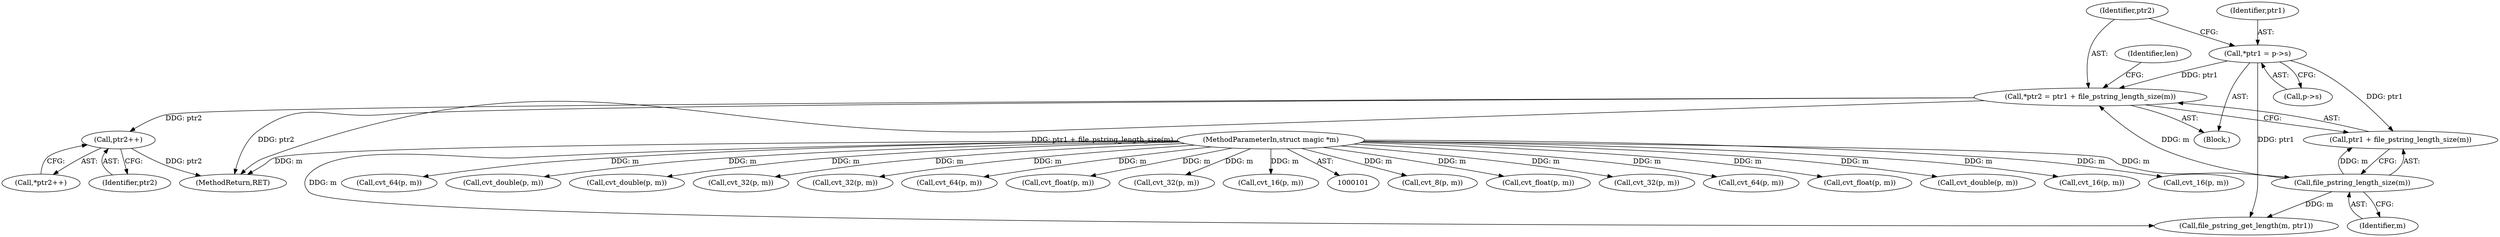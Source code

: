 digraph "1_file_27a14bc7ba285a0a5ebfdb55e54001aa11932b08@integer" {
"1000179" [label="(Call,*ptr2 = ptr1 + file_pstring_length_size(m))"];
"1000173" [label="(Call,*ptr1 = p->s)"];
"1000183" [label="(Call,file_pstring_length_size(m))"];
"1000103" [label="(MethodParameterIn,struct magic *m)"];
"1000214" [label="(Call,ptr2++)"];
"1000124" [label="(Call,cvt_8(p, m))"];
"1000700" [label="(Call,cvt_float(p, m))"];
"1000171" [label="(Block,)"];
"1000214" [label="(Call,ptr2++)"];
"1000289" [label="(Call,cvt_32(p, m))"];
"1000147" [label="(Call,cvt_64(p, m))"];
"1000213" [label="(Call,*ptr2++)"];
"1000184" [label="(Identifier,m)"];
"1000606" [label="(Call,cvt_float(p, m))"];
"1000706" [label="(Call,cvt_double(p, m))"];
"1000180" [label="(Identifier,ptr2)"];
"1000175" [label="(Call,p->s)"];
"1000410" [label="(Call,cvt_16(p, m))"];
"1000902" [label="(MethodReturn,RET)"];
"1000242" [label="(Call,cvt_16(p, m))"];
"1000553" [label="(Call,cvt_64(p, m))"];
"1000880" [label="(Call,cvt_double(p, m))"];
"1000793" [label="(Call,cvt_double(p, m))"];
"1000188" [label="(Call,file_pstring_get_length(m, ptr1))"];
"1000457" [label="(Call,cvt_32(p, m))"];
"1000187" [label="(Identifier,len)"];
"1000173" [label="(Call,*ptr1 = p->s)"];
"1000183" [label="(Call,file_pstring_length_size(m))"];
"1000138" [label="(Call,cvt_32(p, m))"];
"1000179" [label="(Call,*ptr2 = ptr1 + file_pstring_length_size(m))"];
"1000385" [label="(Call,cvt_64(p, m))"];
"1000215" [label="(Identifier,ptr2)"];
"1000103" [label="(MethodParameterIn,struct magic *m)"];
"1000653" [label="(Call,cvt_float(p, m))"];
"1000181" [label="(Call,ptr1 + file_pstring_length_size(m))"];
"1000600" [label="(Call,cvt_32(p, m))"];
"1000174" [label="(Identifier,ptr1)"];
"1000130" [label="(Call,cvt_16(p, m))"];
"1000179" -> "1000171"  [label="AST: "];
"1000179" -> "1000181"  [label="CFG: "];
"1000180" -> "1000179"  [label="AST: "];
"1000181" -> "1000179"  [label="AST: "];
"1000187" -> "1000179"  [label="CFG: "];
"1000179" -> "1000902"  [label="DDG: ptr1 + file_pstring_length_size(m)"];
"1000179" -> "1000902"  [label="DDG: ptr2"];
"1000173" -> "1000179"  [label="DDG: ptr1"];
"1000183" -> "1000179"  [label="DDG: m"];
"1000179" -> "1000214"  [label="DDG: ptr2"];
"1000173" -> "1000171"  [label="AST: "];
"1000173" -> "1000175"  [label="CFG: "];
"1000174" -> "1000173"  [label="AST: "];
"1000175" -> "1000173"  [label="AST: "];
"1000180" -> "1000173"  [label="CFG: "];
"1000173" -> "1000181"  [label="DDG: ptr1"];
"1000173" -> "1000188"  [label="DDG: ptr1"];
"1000183" -> "1000181"  [label="AST: "];
"1000183" -> "1000184"  [label="CFG: "];
"1000184" -> "1000183"  [label="AST: "];
"1000181" -> "1000183"  [label="CFG: "];
"1000183" -> "1000181"  [label="DDG: m"];
"1000103" -> "1000183"  [label="DDG: m"];
"1000183" -> "1000188"  [label="DDG: m"];
"1000103" -> "1000101"  [label="AST: "];
"1000103" -> "1000902"  [label="DDG: m"];
"1000103" -> "1000124"  [label="DDG: m"];
"1000103" -> "1000130"  [label="DDG: m"];
"1000103" -> "1000138"  [label="DDG: m"];
"1000103" -> "1000147"  [label="DDG: m"];
"1000103" -> "1000188"  [label="DDG: m"];
"1000103" -> "1000242"  [label="DDG: m"];
"1000103" -> "1000289"  [label="DDG: m"];
"1000103" -> "1000385"  [label="DDG: m"];
"1000103" -> "1000410"  [label="DDG: m"];
"1000103" -> "1000457"  [label="DDG: m"];
"1000103" -> "1000553"  [label="DDG: m"];
"1000103" -> "1000600"  [label="DDG: m"];
"1000103" -> "1000606"  [label="DDG: m"];
"1000103" -> "1000653"  [label="DDG: m"];
"1000103" -> "1000700"  [label="DDG: m"];
"1000103" -> "1000706"  [label="DDG: m"];
"1000103" -> "1000793"  [label="DDG: m"];
"1000103" -> "1000880"  [label="DDG: m"];
"1000214" -> "1000213"  [label="AST: "];
"1000214" -> "1000215"  [label="CFG: "];
"1000215" -> "1000214"  [label="AST: "];
"1000213" -> "1000214"  [label="CFG: "];
"1000214" -> "1000902"  [label="DDG: ptr2"];
}
